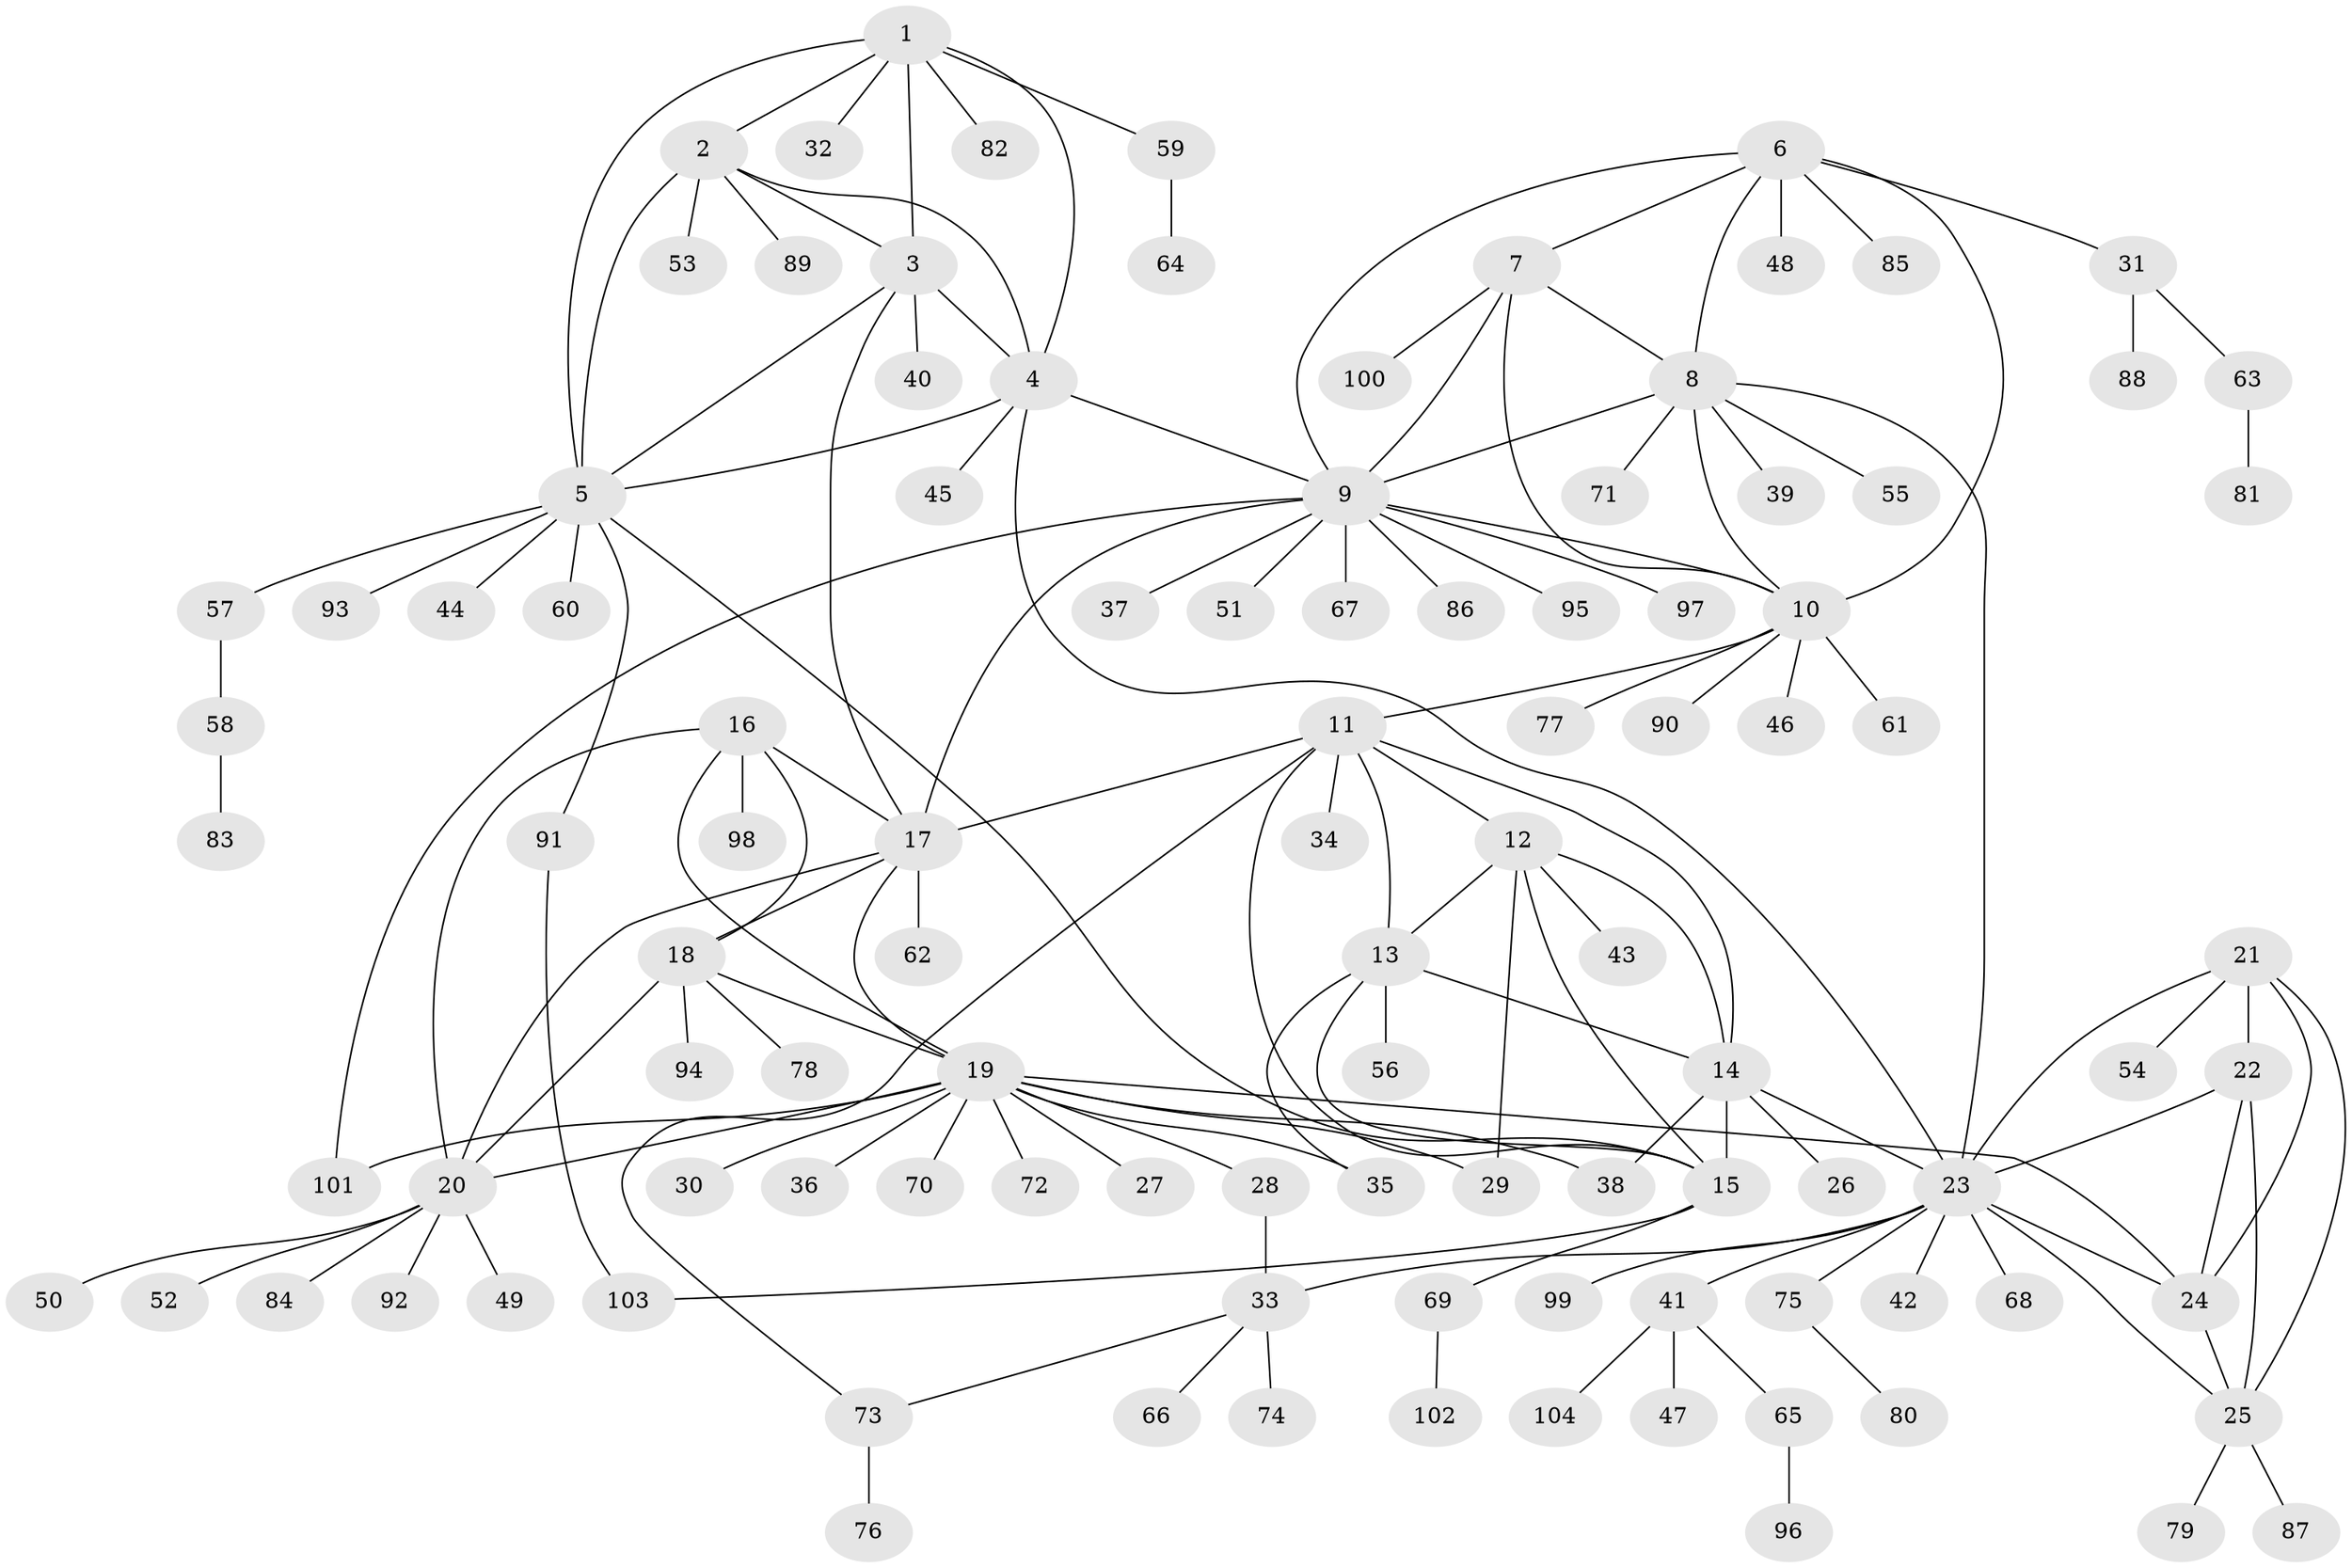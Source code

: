 // coarse degree distribution, {5: 0.012195121951219513, 8: 0.036585365853658534, 10: 0.036585365853658534, 7: 0.012195121951219513, 11: 0.024390243902439025, 6: 0.024390243902439025, 4: 0.07317073170731707, 3: 0.036585365853658534, 14: 0.012195121951219513, 1: 0.6463414634146342, 2: 0.08536585365853659}
// Generated by graph-tools (version 1.1) at 2025/52/02/27/25 19:52:18]
// undirected, 104 vertices, 146 edges
graph export_dot {
graph [start="1"]
  node [color=gray90,style=filled];
  1;
  2;
  3;
  4;
  5;
  6;
  7;
  8;
  9;
  10;
  11;
  12;
  13;
  14;
  15;
  16;
  17;
  18;
  19;
  20;
  21;
  22;
  23;
  24;
  25;
  26;
  27;
  28;
  29;
  30;
  31;
  32;
  33;
  34;
  35;
  36;
  37;
  38;
  39;
  40;
  41;
  42;
  43;
  44;
  45;
  46;
  47;
  48;
  49;
  50;
  51;
  52;
  53;
  54;
  55;
  56;
  57;
  58;
  59;
  60;
  61;
  62;
  63;
  64;
  65;
  66;
  67;
  68;
  69;
  70;
  71;
  72;
  73;
  74;
  75;
  76;
  77;
  78;
  79;
  80;
  81;
  82;
  83;
  84;
  85;
  86;
  87;
  88;
  89;
  90;
  91;
  92;
  93;
  94;
  95;
  96;
  97;
  98;
  99;
  100;
  101;
  102;
  103;
  104;
  1 -- 2;
  1 -- 3;
  1 -- 4;
  1 -- 5;
  1 -- 32;
  1 -- 59;
  1 -- 82;
  2 -- 3;
  2 -- 4;
  2 -- 5;
  2 -- 53;
  2 -- 89;
  3 -- 4;
  3 -- 5;
  3 -- 17;
  3 -- 40;
  4 -- 5;
  4 -- 9;
  4 -- 23;
  4 -- 45;
  5 -- 15;
  5 -- 44;
  5 -- 57;
  5 -- 60;
  5 -- 91;
  5 -- 93;
  6 -- 7;
  6 -- 8;
  6 -- 9;
  6 -- 10;
  6 -- 31;
  6 -- 48;
  6 -- 85;
  7 -- 8;
  7 -- 9;
  7 -- 10;
  7 -- 100;
  8 -- 9;
  8 -- 10;
  8 -- 23;
  8 -- 39;
  8 -- 55;
  8 -- 71;
  9 -- 10;
  9 -- 17;
  9 -- 37;
  9 -- 51;
  9 -- 67;
  9 -- 86;
  9 -- 95;
  9 -- 97;
  9 -- 101;
  10 -- 11;
  10 -- 46;
  10 -- 61;
  10 -- 77;
  10 -- 90;
  11 -- 12;
  11 -- 13;
  11 -- 14;
  11 -- 15;
  11 -- 17;
  11 -- 34;
  11 -- 73;
  12 -- 13;
  12 -- 14;
  12 -- 15;
  12 -- 29;
  12 -- 43;
  13 -- 14;
  13 -- 15;
  13 -- 35;
  13 -- 56;
  14 -- 15;
  14 -- 23;
  14 -- 26;
  14 -- 38;
  15 -- 69;
  15 -- 103;
  16 -- 17;
  16 -- 18;
  16 -- 19;
  16 -- 20;
  16 -- 98;
  17 -- 18;
  17 -- 19;
  17 -- 20;
  17 -- 62;
  18 -- 19;
  18 -- 20;
  18 -- 78;
  18 -- 94;
  19 -- 20;
  19 -- 24;
  19 -- 27;
  19 -- 28;
  19 -- 29;
  19 -- 30;
  19 -- 35;
  19 -- 36;
  19 -- 38;
  19 -- 70;
  19 -- 72;
  19 -- 101;
  20 -- 49;
  20 -- 50;
  20 -- 52;
  20 -- 84;
  20 -- 92;
  21 -- 22;
  21 -- 23;
  21 -- 24;
  21 -- 25;
  21 -- 54;
  22 -- 23;
  22 -- 24;
  22 -- 25;
  23 -- 24;
  23 -- 25;
  23 -- 33;
  23 -- 41;
  23 -- 42;
  23 -- 68;
  23 -- 75;
  23 -- 99;
  24 -- 25;
  25 -- 79;
  25 -- 87;
  28 -- 33;
  31 -- 63;
  31 -- 88;
  33 -- 66;
  33 -- 73;
  33 -- 74;
  41 -- 47;
  41 -- 65;
  41 -- 104;
  57 -- 58;
  58 -- 83;
  59 -- 64;
  63 -- 81;
  65 -- 96;
  69 -- 102;
  73 -- 76;
  75 -- 80;
  91 -- 103;
}
